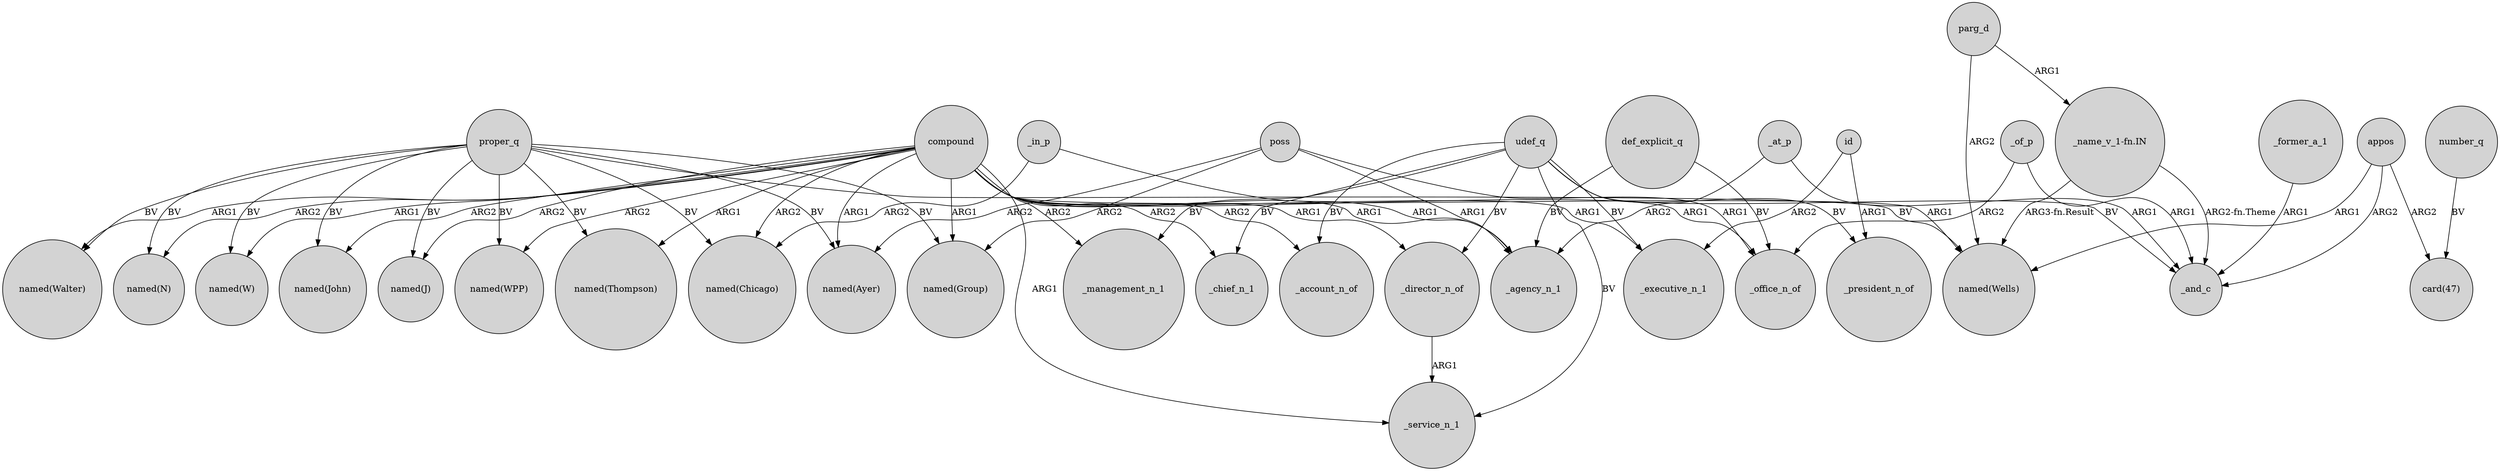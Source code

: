 digraph {
	node [shape=circle style=filled]
	compound -> "named(John)" [label=ARG2]
	appos -> "named(Wells)" [label=ARG1]
	compound -> _agency_n_1 [label=ARG1]
	_former_a_1 -> _and_c [label=ARG1]
	"_name_v_1-fn.IN" -> _and_c [label="ARG2-fn.Theme"]
	compound -> "named(Wells)" [label=ARG1]
	_in_p -> _agency_n_1 [label=ARG1]
	def_explicit_q -> _agency_n_1 [label=BV]
	udef_q -> _executive_n_1 [label=BV]
	proper_q -> "named(Walter)" [label=BV]
	proper_q -> "named(W)" [label=BV]
	proper_q -> "named(Thompson)" [label=BV]
	def_explicit_q -> _office_n_of [label=BV]
	appos -> "card(47)" [label=ARG2]
	id -> _president_n_of [label=ARG1]
	compound -> _executive_n_1 [label=ARG1]
	id -> _executive_n_1 [label=ARG2]
	proper_q -> "named(J)" [label=BV]
	compound -> _office_n_of [label=ARG1]
	compound -> _management_n_1 [label=ARG2]
	compound -> "named(WPP)" [label=ARG2]
	"_name_v_1-fn.IN" -> "named(Wells)" [label="ARG3-fn.Result"]
	poss -> "named(Ayer)" [label=ARG2]
	udef_q -> _management_n_1 [label=BV]
	compound -> "named(Chicago)" [label=ARG2]
	udef_q -> _director_n_of [label=BV]
	_at_p -> _and_c [label=ARG1]
	compound -> _chief_n_1 [label=ARG2]
	proper_q -> "named(Wells)" [label=BV]
	compound -> "named(Group)" [label=ARG1]
	compound -> "named(N)" [label=ARG2]
	_in_p -> "named(Chicago)" [label=ARG2]
	compound -> "named(Thompson)" [label=ARG1]
	udef_q -> _service_n_1 [label=BV]
	appos -> _and_c [label=ARG2]
	udef_q -> _president_n_of [label=BV]
	udef_q -> _chief_n_1 [label=BV]
	proper_q -> "named(Ayer)" [label=BV]
	compound -> "named(W)" [label=ARG1]
	proper_q -> "named(N)" [label=BV]
	_at_p -> _agency_n_1 [label=ARG2]
	compound -> _account_n_of [label=ARG2]
	udef_q -> _account_n_of [label=BV]
	compound -> "named(Ayer)" [label=ARG1]
	_of_p -> _and_c [label=ARG1]
	poss -> _office_n_of [label=ARG1]
	poss -> "named(Group)" [label=ARG2]
	_director_n_of -> _service_n_1 [label=ARG1]
	compound -> "named(Walter)" [label=ARG1]
	poss -> _agency_n_1 [label=ARG1]
	proper_q -> "named(WPP)" [label=BV]
	compound -> "named(J)" [label=ARG2]
	_of_p -> _office_n_of [label=ARG2]
	proper_q -> "named(Group)" [label=BV]
	parg_d -> "named(Wells)" [label=ARG2]
	proper_q -> "named(John)" [label=BV]
	udef_q -> _and_c [label=BV]
	number_q -> "card(47)" [label=BV]
	compound -> _director_n_of [label=ARG1]
	compound -> _service_n_1 [label=ARG1]
	proper_q -> "named(Chicago)" [label=BV]
	parg_d -> "_name_v_1-fn.IN" [label=ARG1]
}
